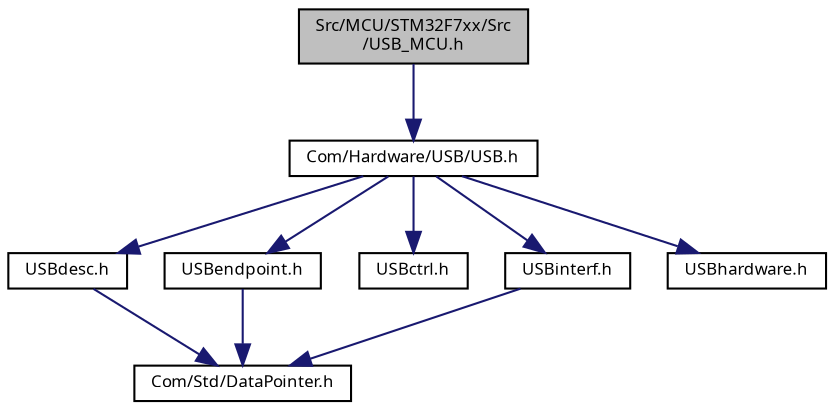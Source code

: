 digraph "Src/MCU/STM32F7xx/Src/USB_MCU.h"
{
  edge [fontname="Sans",fontsize="8",labelfontname="Sans",labelfontsize="8"];
  node [fontname="Sans",fontsize="8",shape=record];
  Node1 [label="Src/MCU/STM32F7xx/Src\l/USB_MCU.h",height=0.2,width=0.4,color="black", fillcolor="grey75", style="filled", fontcolor="black"];
  Node1 -> Node2 [color="midnightblue",fontsize="8",style="solid",fontname="Sans"];
  Node2 [label="Com/Hardware/USB/USB.h",height=0.2,width=0.4,color="black", fillcolor="white", style="filled",URL="$_com_2_hardware_2_u_s_b_2_u_s_b_8h_source.html"];
  Node2 -> Node3 [color="midnightblue",fontsize="8",style="solid",fontname="Sans"];
  Node3 [label="USBdesc.h",height=0.2,width=0.4,color="black", fillcolor="white", style="filled",URL="$_u_s_bdesc_8h.html"];
  Node3 -> Node4 [color="midnightblue",fontsize="8",style="solid",fontname="Sans"];
  Node4 [label="Com/Std/DataPointer.h",height=0.2,width=0.4,color="black", fillcolor="white", style="filled",URL="$_data_pointer_8h.html"];
  Node2 -> Node5 [color="midnightblue",fontsize="8",style="solid",fontname="Sans"];
  Node5 [label="USBendpoint.h",height=0.2,width=0.4,color="black", fillcolor="white", style="filled",URL="$_u_s_bendpoint_8h.html"];
  Node5 -> Node4 [color="midnightblue",fontsize="8",style="solid",fontname="Sans"];
  Node2 -> Node6 [color="midnightblue",fontsize="8",style="solid",fontname="Sans"];
  Node6 [label="USBctrl.h",height=0.2,width=0.4,color="black", fillcolor="white", style="filled",URL="$_u_s_bctrl_8h.html"];
  Node2 -> Node7 [color="midnightblue",fontsize="8",style="solid",fontname="Sans"];
  Node7 [label="USBinterf.h",height=0.2,width=0.4,color="black", fillcolor="white", style="filled",URL="$_u_s_binterf_8h.html"];
  Node7 -> Node4 [color="midnightblue",fontsize="8",style="solid",fontname="Sans"];
  Node2 -> Node8 [color="midnightblue",fontsize="8",style="solid",fontname="Sans"];
  Node8 [label="USBhardware.h",height=0.2,width=0.4,color="black", fillcolor="white", style="filled",URL="$_u_s_bhardware_8h.html"];
}
